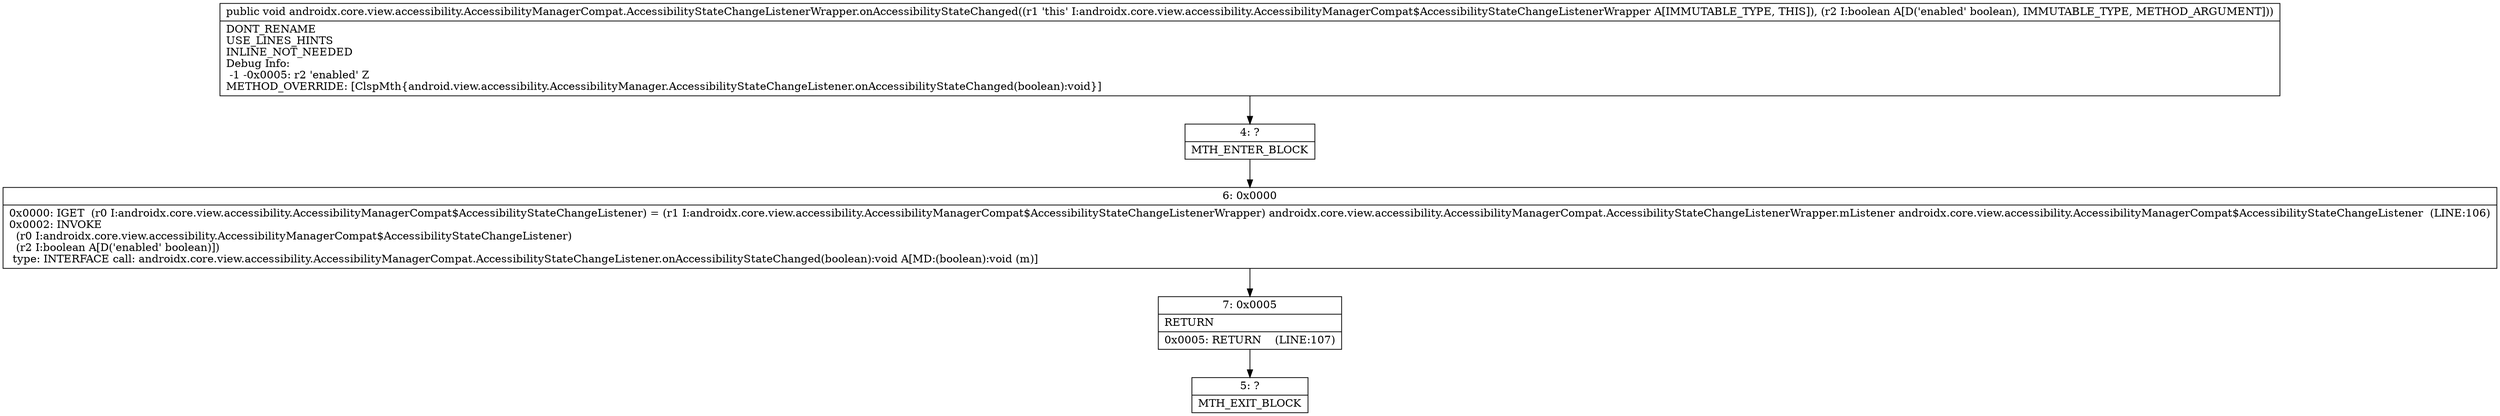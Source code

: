 digraph "CFG forandroidx.core.view.accessibility.AccessibilityManagerCompat.AccessibilityStateChangeListenerWrapper.onAccessibilityStateChanged(Z)V" {
Node_4 [shape=record,label="{4\:\ ?|MTH_ENTER_BLOCK\l}"];
Node_6 [shape=record,label="{6\:\ 0x0000|0x0000: IGET  (r0 I:androidx.core.view.accessibility.AccessibilityManagerCompat$AccessibilityStateChangeListener) = (r1 I:androidx.core.view.accessibility.AccessibilityManagerCompat$AccessibilityStateChangeListenerWrapper) androidx.core.view.accessibility.AccessibilityManagerCompat.AccessibilityStateChangeListenerWrapper.mListener androidx.core.view.accessibility.AccessibilityManagerCompat$AccessibilityStateChangeListener  (LINE:106)\l0x0002: INVOKE  \l  (r0 I:androidx.core.view.accessibility.AccessibilityManagerCompat$AccessibilityStateChangeListener)\l  (r2 I:boolean A[D('enabled' boolean)])\l type: INTERFACE call: androidx.core.view.accessibility.AccessibilityManagerCompat.AccessibilityStateChangeListener.onAccessibilityStateChanged(boolean):void A[MD:(boolean):void (m)]\l}"];
Node_7 [shape=record,label="{7\:\ 0x0005|RETURN\l|0x0005: RETURN    (LINE:107)\l}"];
Node_5 [shape=record,label="{5\:\ ?|MTH_EXIT_BLOCK\l}"];
MethodNode[shape=record,label="{public void androidx.core.view.accessibility.AccessibilityManagerCompat.AccessibilityStateChangeListenerWrapper.onAccessibilityStateChanged((r1 'this' I:androidx.core.view.accessibility.AccessibilityManagerCompat$AccessibilityStateChangeListenerWrapper A[IMMUTABLE_TYPE, THIS]), (r2 I:boolean A[D('enabled' boolean), IMMUTABLE_TYPE, METHOD_ARGUMENT]))  | DONT_RENAME\lUSE_LINES_HINTS\lINLINE_NOT_NEEDED\lDebug Info:\l  \-1 \-0x0005: r2 'enabled' Z\lMETHOD_OVERRIDE: [ClspMth\{android.view.accessibility.AccessibilityManager.AccessibilityStateChangeListener.onAccessibilityStateChanged(boolean):void\}]\l}"];
MethodNode -> Node_4;Node_4 -> Node_6;
Node_6 -> Node_7;
Node_7 -> Node_5;
}

